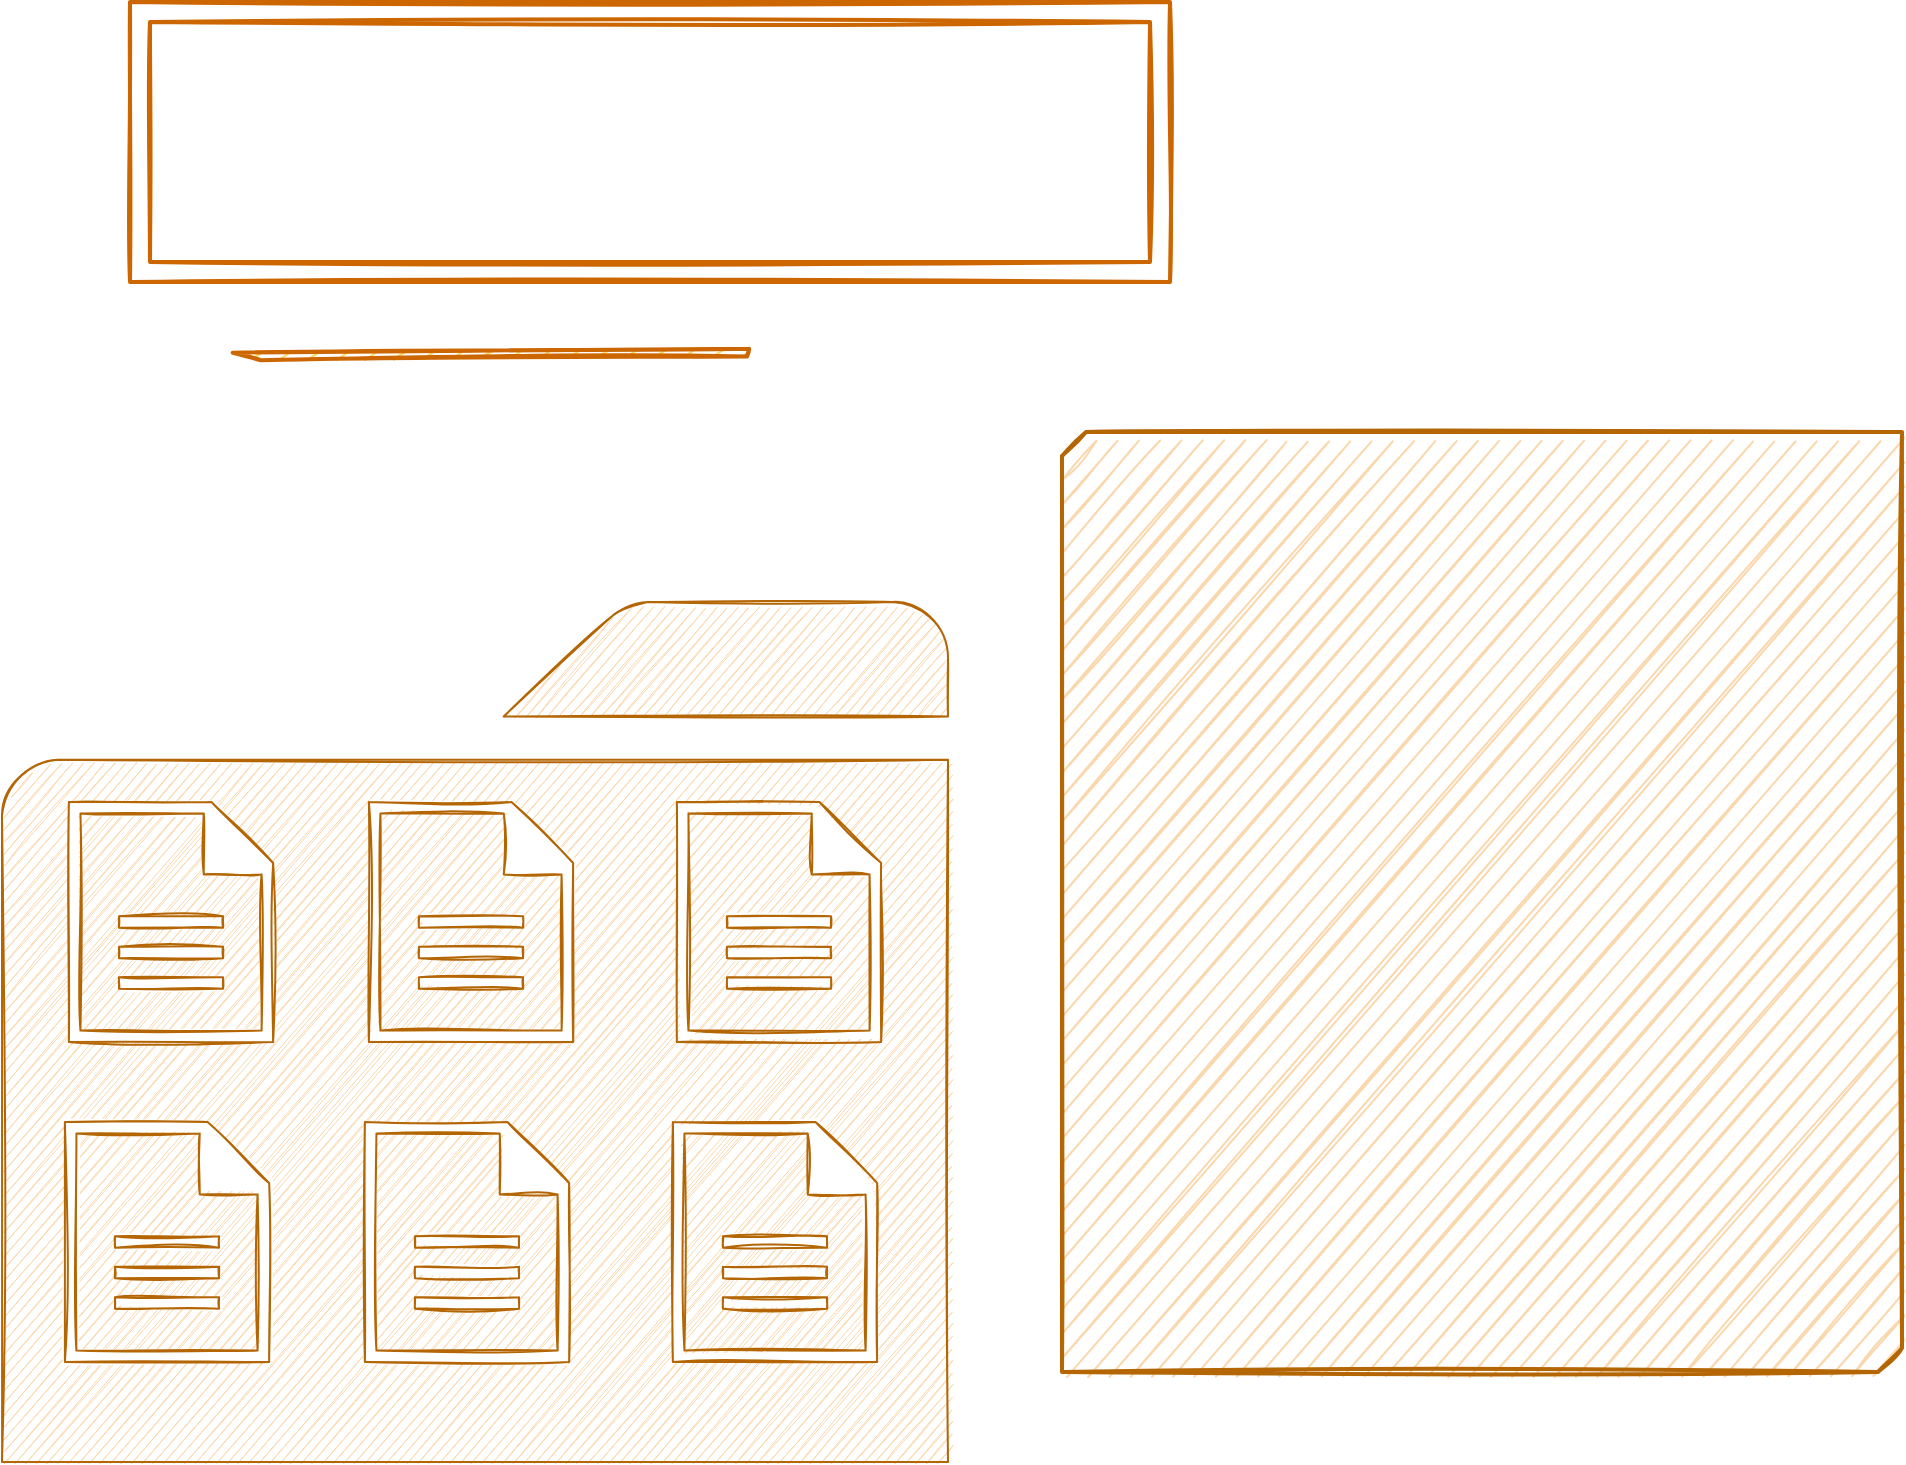 <mxfile version="13.7.5" type="github">
  <diagram id="1DJoSMpmVe1PBzs5LV6L" name="Page-1">
    <mxGraphModel dx="1673" dy="898" grid="1" gridSize="10" guides="1" tooltips="1" connect="1" arrows="1" fold="1" page="1" pageScale="1" pageWidth="827" pageHeight="1169" math="0" shadow="0">
      <root>
        <mxCell id="0" />
        <mxCell id="1" parent="0" />
        <mxCell id="S-mG011iiMMuwMTmMiyn-3" value="" style="verticalLabelPosition=bottom;verticalAlign=top;html=1;shape=mxgraph.basic.diag_snip_rect;dx=6;sketch=1;fillColor=#fad7ac;strokeColor=#b46504;strokeWidth=2;" vertex="1" parent="1">
          <mxGeometry x="620" y="355" width="420" height="470" as="geometry" />
        </mxCell>
        <mxCell id="S-mG011iiMMuwMTmMiyn-5" value="" style="verticalLabelPosition=bottom;verticalAlign=top;html=1;shape=mxgraph.basic.diag_stripe;dx=10;sketch=1;strokeWidth=2;rotation=15;fillColor=#FFD966;strokeColor=#CC6600;" vertex="1" parent="1">
          <mxGeometry x="210" y="280" width="248.88" height="68.73" as="geometry" />
        </mxCell>
        <mxCell id="S-mG011iiMMuwMTmMiyn-6" value="" style="verticalLabelPosition=bottom;verticalAlign=top;html=1;shape=mxgraph.basic.frame;dx=10;sketch=1;strokeColor=#CC6600;strokeWidth=2;fillColor=none;" vertex="1" parent="1">
          <mxGeometry x="154" y="140" width="520" height="140" as="geometry" />
        </mxCell>
        <mxCell id="S-mG011iiMMuwMTmMiyn-9" value="" style="pointerEvents=1;shadow=0;dashed=0;html=1;strokeColor=#b46504;fillColor=#fad7ac;labelPosition=center;verticalLabelPosition=bottom;verticalAlign=top;outlineConnect=0;align=center;shape=mxgraph.office.concepts.folder;sketch=1;" vertex="1" parent="1">
          <mxGeometry x="90" y="440" width="473" height="430" as="geometry" />
        </mxCell>
        <mxCell id="S-mG011iiMMuwMTmMiyn-10" value="" style="pointerEvents=1;shadow=0;dashed=0;html=1;strokeColor=#b46504;labelPosition=center;verticalLabelPosition=bottom;verticalAlign=top;outlineConnect=0;align=center;shape=mxgraph.office.concepts.document;sketch=1;fillColor=#FFFFFF;" vertex="1" parent="1">
          <mxGeometry x="123.44" y="540" width="102.13" height="120" as="geometry" />
        </mxCell>
        <mxCell id="S-mG011iiMMuwMTmMiyn-11" value="" style="pointerEvents=1;shadow=0;dashed=0;html=1;strokeColor=#b46504;labelPosition=center;verticalLabelPosition=bottom;verticalAlign=top;outlineConnect=0;align=center;shape=mxgraph.office.concepts.document;sketch=1;fillColor=#FFFFFF;" vertex="1" parent="1">
          <mxGeometry x="273.44" y="540" width="102.13" height="120" as="geometry" />
        </mxCell>
        <mxCell id="S-mG011iiMMuwMTmMiyn-12" value="" style="pointerEvents=1;shadow=0;dashed=0;html=1;strokeColor=#b46504;labelPosition=center;verticalLabelPosition=bottom;verticalAlign=top;outlineConnect=0;align=center;shape=mxgraph.office.concepts.document;sketch=1;fillColor=#FFFFFF;" vertex="1" parent="1">
          <mxGeometry x="427.44" y="540" width="102.13" height="120" as="geometry" />
        </mxCell>
        <mxCell id="S-mG011iiMMuwMTmMiyn-13" value="" style="pointerEvents=1;shadow=0;dashed=0;html=1;strokeColor=#b46504;labelPosition=center;verticalLabelPosition=bottom;verticalAlign=top;outlineConnect=0;align=center;shape=mxgraph.office.concepts.document;sketch=1;fillColor=#FFFFFF;" vertex="1" parent="1">
          <mxGeometry x="121.44" y="700" width="102.13" height="120" as="geometry" />
        </mxCell>
        <mxCell id="S-mG011iiMMuwMTmMiyn-14" value="" style="pointerEvents=1;shadow=0;dashed=0;html=1;strokeColor=#b46504;labelPosition=center;verticalLabelPosition=bottom;verticalAlign=top;outlineConnect=0;align=center;shape=mxgraph.office.concepts.document;sketch=1;fillColor=#FFFFFF;" vertex="1" parent="1">
          <mxGeometry x="271.44" y="700" width="102.13" height="120" as="geometry" />
        </mxCell>
        <mxCell id="S-mG011iiMMuwMTmMiyn-15" value="" style="pointerEvents=1;shadow=0;dashed=0;html=1;strokeColor=#b46504;labelPosition=center;verticalLabelPosition=bottom;verticalAlign=top;outlineConnect=0;align=center;shape=mxgraph.office.concepts.document;sketch=1;fillColor=#FFFFFF;" vertex="1" parent="1">
          <mxGeometry x="425.44" y="700" width="102.13" height="120" as="geometry" />
        </mxCell>
      </root>
    </mxGraphModel>
  </diagram>
</mxfile>
